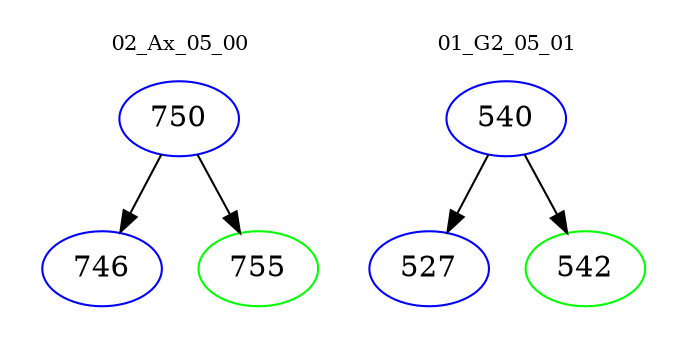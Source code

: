 digraph{
subgraph cluster_0 {
color = white
label = "02_Ax_05_00";
fontsize=10;
T0_750 [label="750", color="blue"]
T0_750 -> T0_746 [color="black"]
T0_746 [label="746", color="blue"]
T0_750 -> T0_755 [color="black"]
T0_755 [label="755", color="green"]
}
subgraph cluster_1 {
color = white
label = "01_G2_05_01";
fontsize=10;
T1_540 [label="540", color="blue"]
T1_540 -> T1_527 [color="black"]
T1_527 [label="527", color="blue"]
T1_540 -> T1_542 [color="black"]
T1_542 [label="542", color="green"]
}
}
